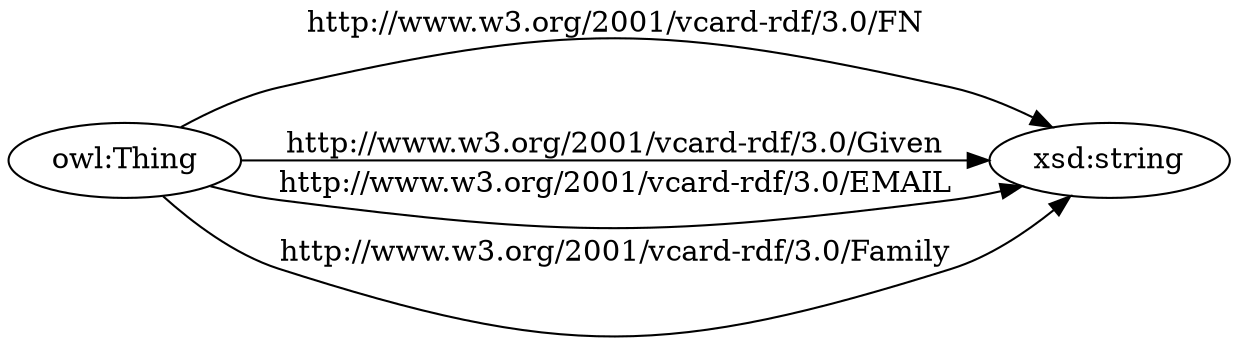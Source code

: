 digraph ar2dtool_diagram { 
rankdir=LR;
size="1501"
	"owl:Thing" -> "xsd:string" [ label = "http://www.w3.org/2001/vcard-rdf/3.0/FN" ];
	"owl:Thing" -> "xsd:string" [ label = "http://www.w3.org/2001/vcard-rdf/3.0/Given" ];
	"owl:Thing" -> "xsd:string" [ label = "http://www.w3.org/2001/vcard-rdf/3.0/EMAIL" ];
	"owl:Thing" -> "xsd:string" [ label = "http://www.w3.org/2001/vcard-rdf/3.0/Family" ];

}
